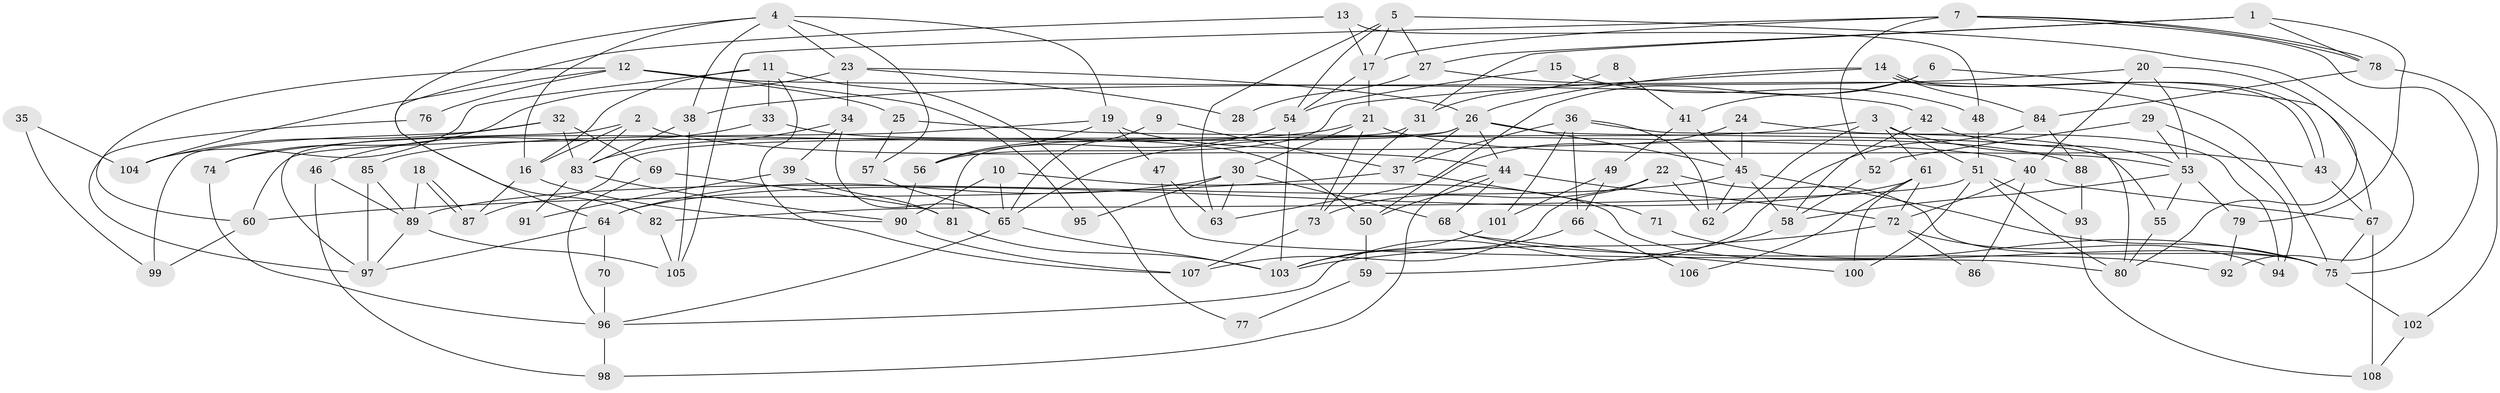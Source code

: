 // Generated by graph-tools (version 1.1) at 2025/50/03/09/25 03:50:05]
// undirected, 108 vertices, 216 edges
graph export_dot {
graph [start="1"]
  node [color=gray90,style=filled];
  1;
  2;
  3;
  4;
  5;
  6;
  7;
  8;
  9;
  10;
  11;
  12;
  13;
  14;
  15;
  16;
  17;
  18;
  19;
  20;
  21;
  22;
  23;
  24;
  25;
  26;
  27;
  28;
  29;
  30;
  31;
  32;
  33;
  34;
  35;
  36;
  37;
  38;
  39;
  40;
  41;
  42;
  43;
  44;
  45;
  46;
  47;
  48;
  49;
  50;
  51;
  52;
  53;
  54;
  55;
  56;
  57;
  58;
  59;
  60;
  61;
  62;
  63;
  64;
  65;
  66;
  67;
  68;
  69;
  70;
  71;
  72;
  73;
  74;
  75;
  76;
  77;
  78;
  79;
  80;
  81;
  82;
  83;
  84;
  85;
  86;
  87;
  88;
  89;
  90;
  91;
  92;
  93;
  94;
  95;
  96;
  97;
  98;
  99;
  100;
  101;
  102;
  103;
  104;
  105;
  106;
  107;
  108;
  1 -- 27;
  1 -- 79;
  1 -- 31;
  1 -- 78;
  2 -- 97;
  2 -- 44;
  2 -- 16;
  2 -- 83;
  3 -- 61;
  3 -- 51;
  3 -- 43;
  3 -- 62;
  3 -- 65;
  4 -- 23;
  4 -- 16;
  4 -- 19;
  4 -- 38;
  4 -- 57;
  4 -- 82;
  5 -- 54;
  5 -- 17;
  5 -- 27;
  5 -- 63;
  5 -- 92;
  6 -- 67;
  6 -- 50;
  6 -- 41;
  7 -- 78;
  7 -- 78;
  7 -- 17;
  7 -- 52;
  7 -- 75;
  7 -- 105;
  8 -- 31;
  8 -- 41;
  9 -- 65;
  9 -- 37;
  10 -- 65;
  10 -- 90;
  10 -- 75;
  11 -- 104;
  11 -- 16;
  11 -- 33;
  11 -- 77;
  11 -- 107;
  12 -- 25;
  12 -- 42;
  12 -- 60;
  12 -- 76;
  12 -- 95;
  12 -- 104;
  13 -- 17;
  13 -- 64;
  13 -- 48;
  14 -- 43;
  14 -- 43;
  14 -- 56;
  14 -- 26;
  14 -- 84;
  15 -- 54;
  15 -- 48;
  16 -- 87;
  16 -- 90;
  17 -- 21;
  17 -- 54;
  18 -- 87;
  18 -- 87;
  18 -- 89;
  19 -- 47;
  19 -- 56;
  19 -- 85;
  19 -- 88;
  20 -- 40;
  20 -- 38;
  20 -- 53;
  20 -- 80;
  21 -- 53;
  21 -- 73;
  21 -- 30;
  21 -- 74;
  22 -- 75;
  22 -- 62;
  22 -- 73;
  22 -- 107;
  23 -- 26;
  23 -- 74;
  23 -- 28;
  23 -- 34;
  24 -- 45;
  24 -- 63;
  24 -- 94;
  25 -- 40;
  25 -- 57;
  26 -- 45;
  26 -- 37;
  26 -- 44;
  26 -- 55;
  26 -- 60;
  26 -- 87;
  27 -- 75;
  27 -- 28;
  29 -- 53;
  29 -- 52;
  29 -- 94;
  30 -- 68;
  30 -- 63;
  30 -- 64;
  30 -- 95;
  31 -- 73;
  31 -- 81;
  32 -- 83;
  32 -- 69;
  32 -- 99;
  32 -- 104;
  33 -- 46;
  33 -- 50;
  34 -- 83;
  34 -- 39;
  34 -- 65;
  35 -- 99;
  35 -- 104;
  36 -- 80;
  36 -- 37;
  36 -- 62;
  36 -- 66;
  36 -- 101;
  37 -- 60;
  37 -- 71;
  38 -- 83;
  38 -- 105;
  39 -- 81;
  39 -- 91;
  40 -- 72;
  40 -- 67;
  40 -- 86;
  41 -- 45;
  41 -- 49;
  42 -- 53;
  42 -- 58;
  43 -- 67;
  44 -- 72;
  44 -- 50;
  44 -- 68;
  44 -- 98;
  45 -- 75;
  45 -- 62;
  45 -- 58;
  45 -- 89;
  46 -- 89;
  46 -- 98;
  47 -- 80;
  47 -- 63;
  48 -- 51;
  49 -- 66;
  49 -- 101;
  50 -- 59;
  51 -- 82;
  51 -- 93;
  51 -- 80;
  51 -- 100;
  52 -- 58;
  53 -- 55;
  53 -- 58;
  53 -- 79;
  54 -- 56;
  54 -- 103;
  55 -- 80;
  56 -- 90;
  57 -- 65;
  58 -- 59;
  59 -- 77;
  60 -- 99;
  61 -- 72;
  61 -- 64;
  61 -- 100;
  61 -- 106;
  64 -- 97;
  64 -- 70;
  65 -- 96;
  65 -- 103;
  66 -- 103;
  66 -- 106;
  67 -- 75;
  67 -- 108;
  68 -- 100;
  68 -- 92;
  69 -- 81;
  69 -- 96;
  70 -- 96;
  71 -- 75;
  72 -- 103;
  72 -- 94;
  72 -- 86;
  73 -- 107;
  74 -- 96;
  75 -- 102;
  76 -- 97;
  78 -- 84;
  78 -- 102;
  79 -- 92;
  81 -- 103;
  82 -- 105;
  83 -- 90;
  83 -- 91;
  84 -- 88;
  84 -- 96;
  85 -- 89;
  85 -- 97;
  88 -- 93;
  89 -- 105;
  89 -- 97;
  90 -- 107;
  93 -- 108;
  96 -- 98;
  101 -- 103;
  102 -- 108;
}
